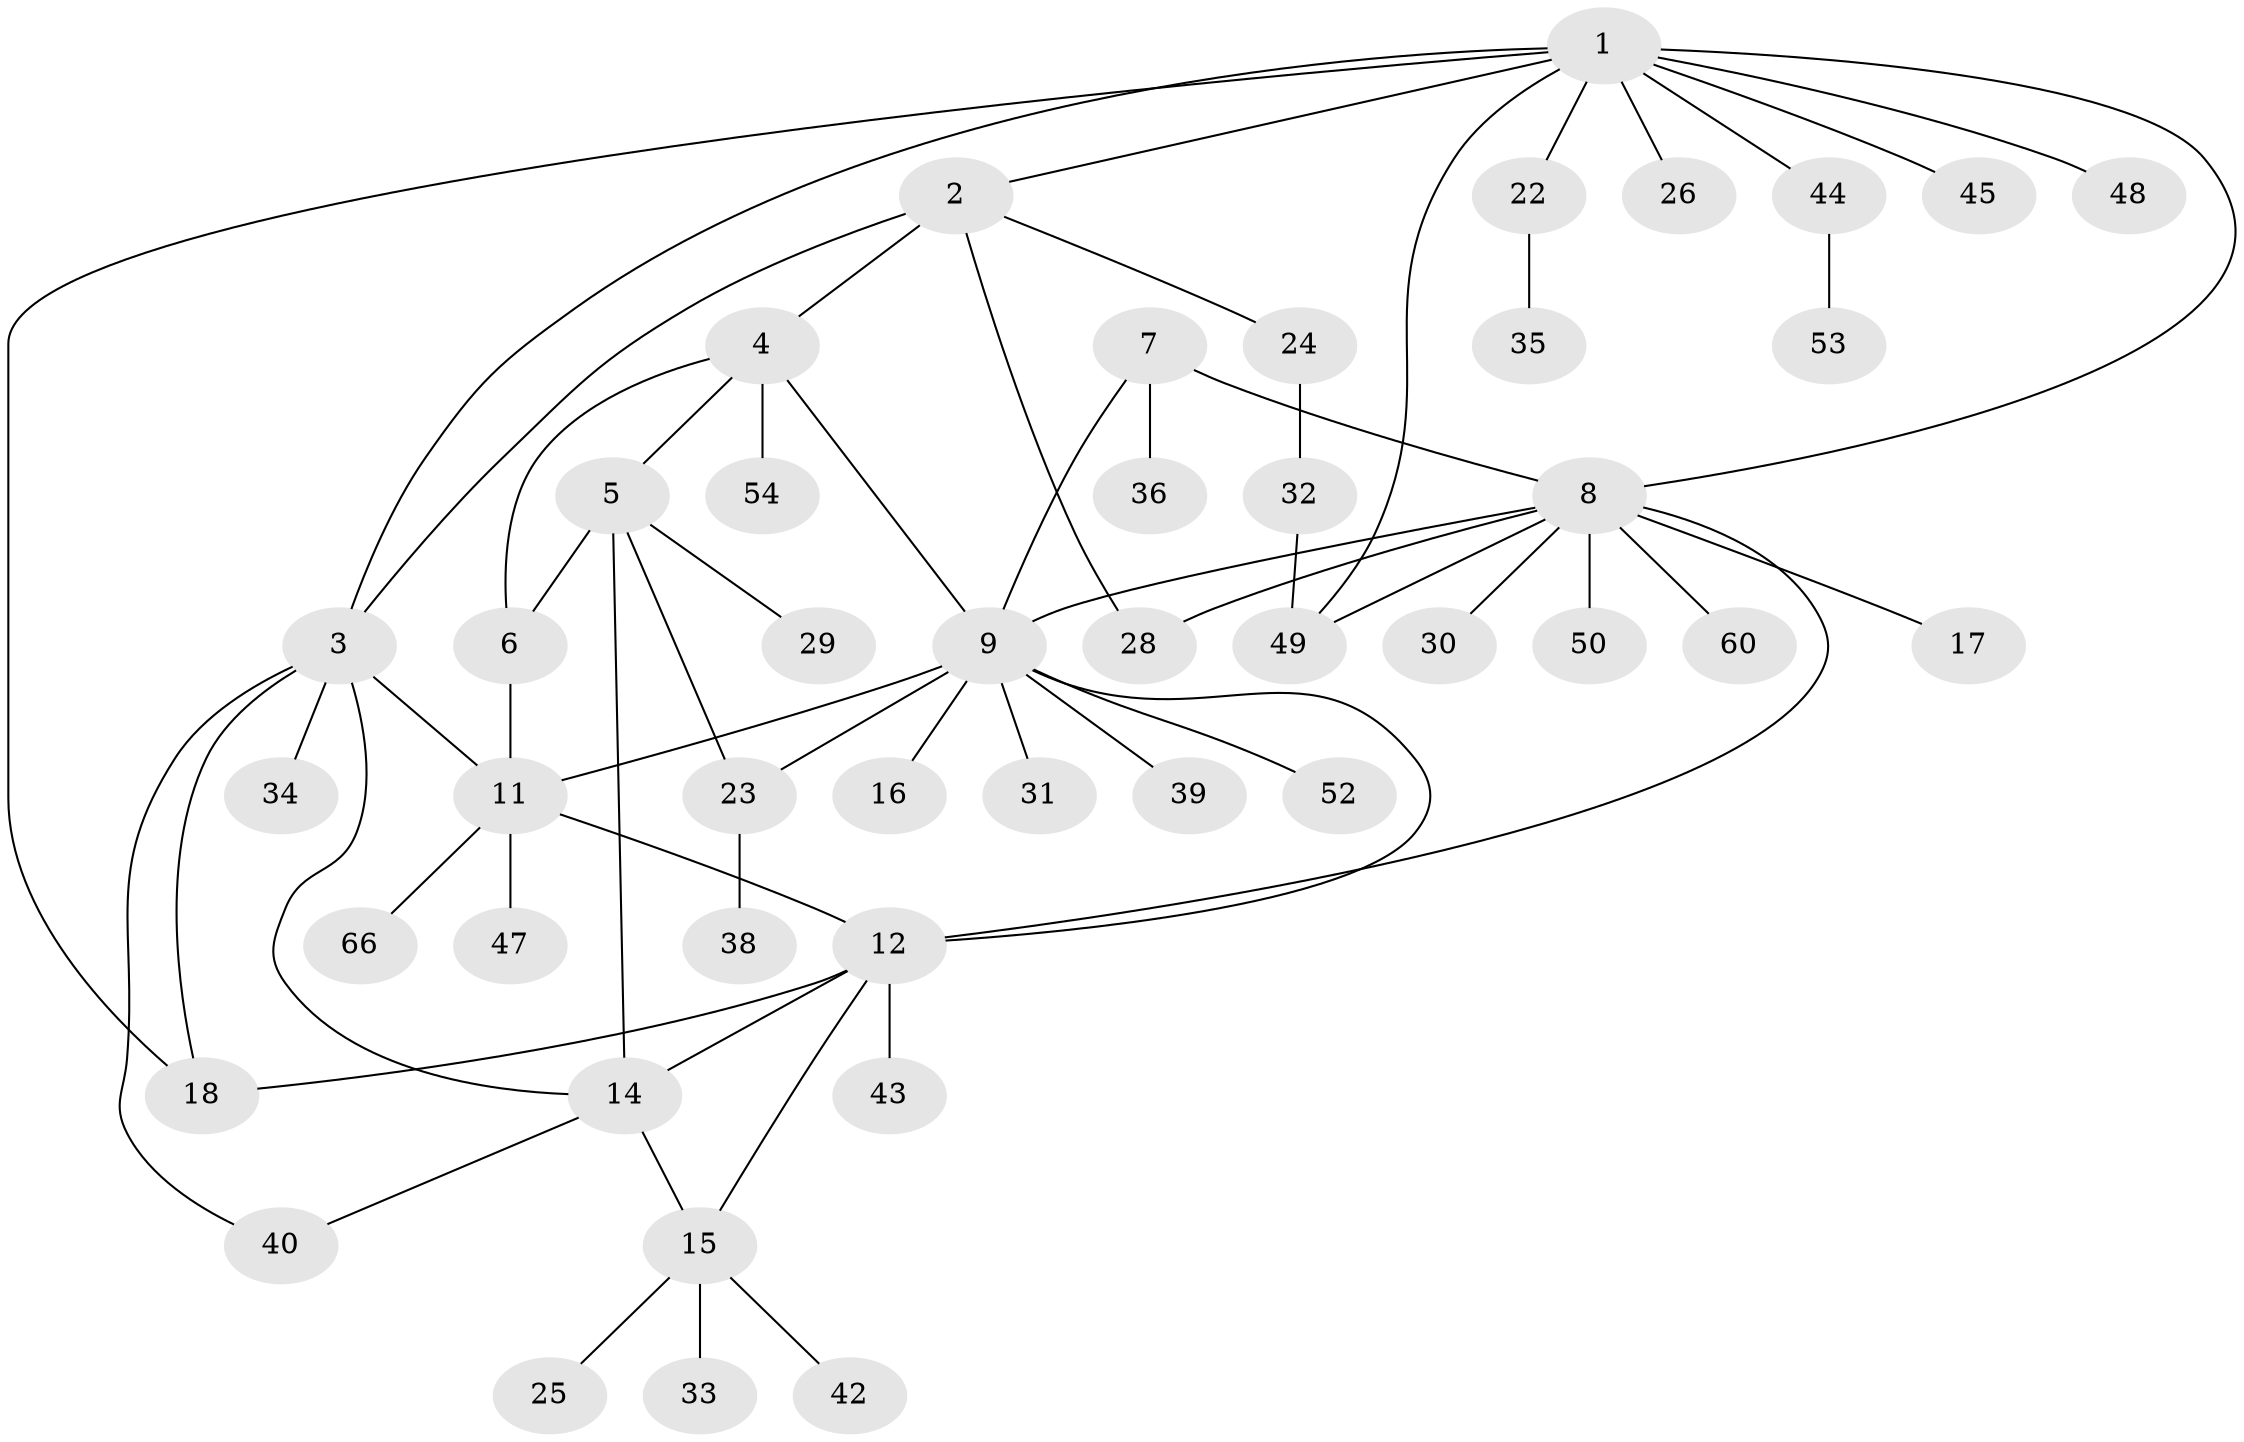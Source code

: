 // original degree distribution, {10: 0.015151515151515152, 5: 0.045454545454545456, 7: 0.030303030303030304, 3: 0.07575757575757576, 12: 0.015151515151515152, 6: 0.09090909090909091, 1: 0.48484848484848486, 2: 0.22727272727272727, 4: 0.015151515151515152}
// Generated by graph-tools (version 1.1) at 2025/19/03/04/25 18:19:47]
// undirected, 46 vertices, 63 edges
graph export_dot {
graph [start="1"]
  node [color=gray90,style=filled];
  1;
  2;
  3;
  4;
  5;
  6;
  7;
  8 [super="+19"];
  9 [super="+10"];
  11;
  12 [super="+13+61+21+41"];
  14 [super="+20"];
  15 [super="+37"];
  16;
  17;
  18 [super="+58+27"];
  22;
  23;
  24;
  25 [super="+62"];
  26;
  28;
  29;
  30;
  31;
  32;
  33;
  34 [super="+63"];
  35;
  36 [super="+57"];
  38 [super="+51"];
  39 [super="+56"];
  40;
  42;
  43;
  44;
  45;
  47;
  48;
  49 [super="+65"];
  50;
  52;
  53;
  54;
  60;
  66;
  1 -- 2;
  1 -- 3;
  1 -- 8;
  1 -- 22;
  1 -- 26;
  1 -- 44;
  1 -- 45;
  1 -- 48;
  1 -- 49;
  1 -- 18;
  2 -- 3;
  2 -- 4;
  2 -- 24;
  2 -- 28;
  3 -- 11;
  3 -- 14;
  3 -- 34;
  3 -- 40;
  3 -- 18;
  4 -- 5;
  4 -- 6;
  4 -- 9;
  4 -- 54;
  5 -- 6;
  5 -- 14;
  5 -- 23;
  5 -- 29;
  6 -- 11;
  7 -- 8;
  7 -- 9;
  7 -- 36;
  8 -- 9;
  8 -- 17;
  8 -- 28;
  8 -- 30;
  8 -- 49;
  8 -- 50;
  8 -- 60;
  8 -- 12 [weight=2];
  9 -- 16;
  9 -- 23;
  9 -- 52;
  9 -- 39;
  9 -- 11;
  9 -- 12;
  9 -- 31;
  11 -- 12;
  11 -- 47;
  11 -- 66;
  12 -- 18;
  12 -- 43;
  12 -- 14;
  12 -- 15;
  14 -- 15;
  14 -- 40;
  15 -- 25;
  15 -- 33;
  15 -- 42;
  22 -- 35;
  23 -- 38;
  24 -- 32;
  32 -- 49;
  44 -- 53;
}
